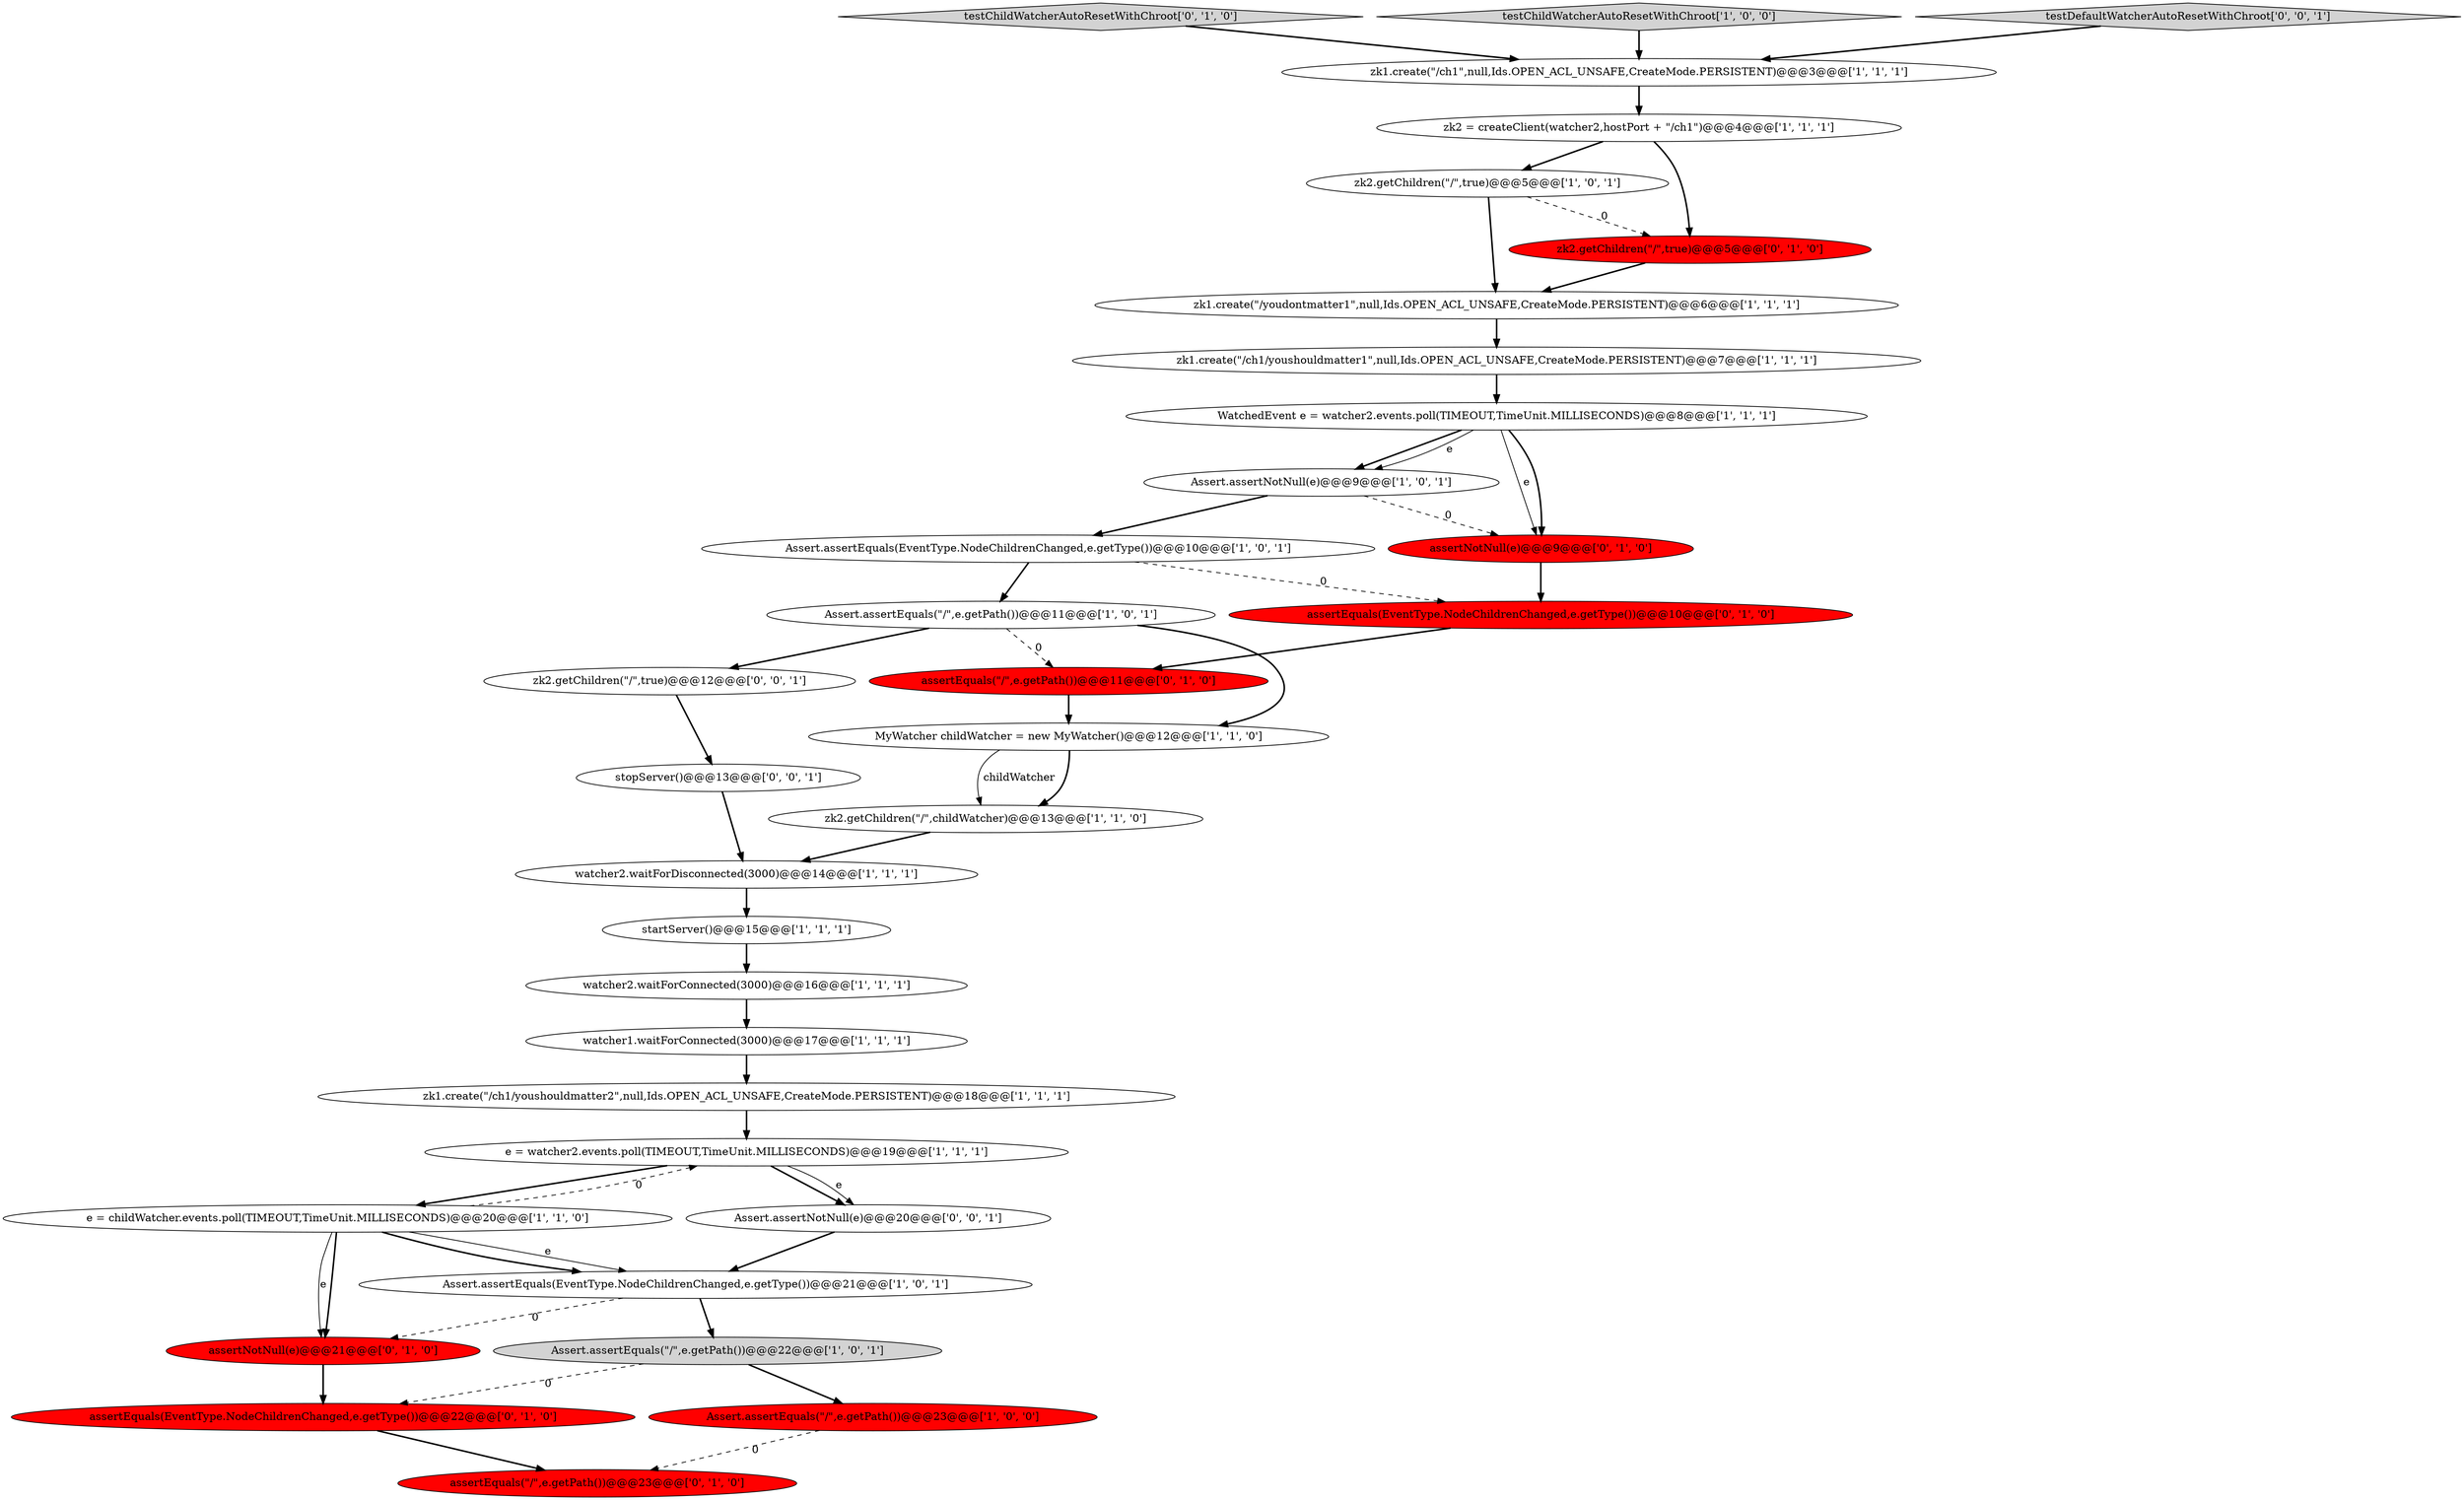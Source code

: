 digraph {
30 [style = filled, label = "zk2.getChildren(\"/\",true)@@@12@@@['0', '0', '1']", fillcolor = white, shape = ellipse image = "AAA0AAABBB3BBB"];
12 [style = filled, label = "zk2.getChildren(\"/\",childWatcher)@@@13@@@['1', '1', '0']", fillcolor = white, shape = ellipse image = "AAA0AAABBB1BBB"];
11 [style = filled, label = "watcher1.waitForConnected(3000)@@@17@@@['1', '1', '1']", fillcolor = white, shape = ellipse image = "AAA0AAABBB1BBB"];
26 [style = filled, label = "assertEquals(EventType.NodeChildrenChanged,e.getType())@@@10@@@['0', '1', '0']", fillcolor = red, shape = ellipse image = "AAA1AAABBB2BBB"];
17 [style = filled, label = "zk2.getChildren(\"/\",true)@@@5@@@['1', '0', '1']", fillcolor = white, shape = ellipse image = "AAA0AAABBB1BBB"];
29 [style = filled, label = "assertEquals(EventType.NodeChildrenChanged,e.getType())@@@22@@@['0', '1', '0']", fillcolor = red, shape = ellipse image = "AAA1AAABBB2BBB"];
6 [style = filled, label = "zk1.create(\"/youdontmatter1\",null,Ids.OPEN_ACL_UNSAFE,CreateMode.PERSISTENT)@@@6@@@['1', '1', '1']", fillcolor = white, shape = ellipse image = "AAA0AAABBB1BBB"];
15 [style = filled, label = "zk1.create(\"/ch1/youshouldmatter2\",null,Ids.OPEN_ACL_UNSAFE,CreateMode.PERSISTENT)@@@18@@@['1', '1', '1']", fillcolor = white, shape = ellipse image = "AAA0AAABBB1BBB"];
4 [style = filled, label = "zk1.create(\"/ch1\",null,Ids.OPEN_ACL_UNSAFE,CreateMode.PERSISTENT)@@@3@@@['1', '1', '1']", fillcolor = white, shape = ellipse image = "AAA0AAABBB1BBB"];
8 [style = filled, label = "startServer()@@@15@@@['1', '1', '1']", fillcolor = white, shape = ellipse image = "AAA0AAABBB1BBB"];
20 [style = filled, label = "Assert.assertNotNull(e)@@@9@@@['1', '0', '1']", fillcolor = white, shape = ellipse image = "AAA0AAABBB1BBB"];
1 [style = filled, label = "Assert.assertEquals(\"/\",e.getPath())@@@22@@@['1', '0', '1']", fillcolor = lightgray, shape = ellipse image = "AAA0AAABBB1BBB"];
2 [style = filled, label = "WatchedEvent e = watcher2.events.poll(TIMEOUT,TimeUnit.MILLISECONDS)@@@8@@@['1', '1', '1']", fillcolor = white, shape = ellipse image = "AAA0AAABBB1BBB"];
0 [style = filled, label = "Assert.assertEquals(\"/\",e.getPath())@@@23@@@['1', '0', '0']", fillcolor = red, shape = ellipse image = "AAA1AAABBB1BBB"];
21 [style = filled, label = "e = childWatcher.events.poll(TIMEOUT,TimeUnit.MILLISECONDS)@@@20@@@['1', '1', '0']", fillcolor = white, shape = ellipse image = "AAA0AAABBB1BBB"];
27 [style = filled, label = "testChildWatcherAutoResetWithChroot['0', '1', '0']", fillcolor = lightgray, shape = diamond image = "AAA0AAABBB2BBB"];
18 [style = filled, label = "MyWatcher childWatcher = new MyWatcher()@@@12@@@['1', '1', '0']", fillcolor = white, shape = ellipse image = "AAA0AAABBB1BBB"];
13 [style = filled, label = "Assert.assertEquals(EventType.NodeChildrenChanged,e.getType())@@@21@@@['1', '0', '1']", fillcolor = white, shape = ellipse image = "AAA0AAABBB1BBB"];
10 [style = filled, label = "testChildWatcherAutoResetWithChroot['1', '0', '0']", fillcolor = lightgray, shape = diamond image = "AAA0AAABBB1BBB"];
23 [style = filled, label = "assertEquals(\"/\",e.getPath())@@@11@@@['0', '1', '0']", fillcolor = red, shape = ellipse image = "AAA1AAABBB2BBB"];
22 [style = filled, label = "zk2.getChildren(\"/\",true)@@@5@@@['0', '1', '0']", fillcolor = red, shape = ellipse image = "AAA1AAABBB2BBB"];
24 [style = filled, label = "assertEquals(\"/\",e.getPath())@@@23@@@['0', '1', '0']", fillcolor = red, shape = ellipse image = "AAA1AAABBB2BBB"];
7 [style = filled, label = "zk2 = createClient(watcher2,hostPort + \"/ch1\")@@@4@@@['1', '1', '1']", fillcolor = white, shape = ellipse image = "AAA0AAABBB1BBB"];
14 [style = filled, label = "Assert.assertEquals(EventType.NodeChildrenChanged,e.getType())@@@10@@@['1', '0', '1']", fillcolor = white, shape = ellipse image = "AAA0AAABBB1BBB"];
3 [style = filled, label = "watcher2.waitForDisconnected(3000)@@@14@@@['1', '1', '1']", fillcolor = white, shape = ellipse image = "AAA0AAABBB1BBB"];
25 [style = filled, label = "assertNotNull(e)@@@21@@@['0', '1', '0']", fillcolor = red, shape = ellipse image = "AAA1AAABBB2BBB"];
33 [style = filled, label = "testDefaultWatcherAutoResetWithChroot['0', '0', '1']", fillcolor = lightgray, shape = diamond image = "AAA0AAABBB3BBB"];
28 [style = filled, label = "assertNotNull(e)@@@9@@@['0', '1', '0']", fillcolor = red, shape = ellipse image = "AAA1AAABBB2BBB"];
16 [style = filled, label = "watcher2.waitForConnected(3000)@@@16@@@['1', '1', '1']", fillcolor = white, shape = ellipse image = "AAA0AAABBB1BBB"];
32 [style = filled, label = "stopServer()@@@13@@@['0', '0', '1']", fillcolor = white, shape = ellipse image = "AAA0AAABBB3BBB"];
5 [style = filled, label = "e = watcher2.events.poll(TIMEOUT,TimeUnit.MILLISECONDS)@@@19@@@['1', '1', '1']", fillcolor = white, shape = ellipse image = "AAA0AAABBB1BBB"];
9 [style = filled, label = "zk1.create(\"/ch1/youshouldmatter1\",null,Ids.OPEN_ACL_UNSAFE,CreateMode.PERSISTENT)@@@7@@@['1', '1', '1']", fillcolor = white, shape = ellipse image = "AAA0AAABBB1BBB"];
19 [style = filled, label = "Assert.assertEquals(\"/\",e.getPath())@@@11@@@['1', '0', '1']", fillcolor = white, shape = ellipse image = "AAA0AAABBB1BBB"];
31 [style = filled, label = "Assert.assertNotNull(e)@@@20@@@['0', '0', '1']", fillcolor = white, shape = ellipse image = "AAA0AAABBB3BBB"];
8->16 [style = bold, label=""];
2->20 [style = bold, label=""];
19->18 [style = bold, label=""];
7->17 [style = bold, label=""];
16->11 [style = bold, label=""];
21->25 [style = solid, label="e"];
17->6 [style = bold, label=""];
9->2 [style = bold, label=""];
31->13 [style = bold, label=""];
33->4 [style = bold, label=""];
20->28 [style = dashed, label="0"];
1->29 [style = dashed, label="0"];
18->12 [style = bold, label=""];
14->19 [style = bold, label=""];
28->26 [style = bold, label=""];
20->14 [style = bold, label=""];
30->32 [style = bold, label=""];
1->0 [style = bold, label=""];
21->25 [style = bold, label=""];
25->29 [style = bold, label=""];
13->25 [style = dashed, label="0"];
4->7 [style = bold, label=""];
15->5 [style = bold, label=""];
11->15 [style = bold, label=""];
13->1 [style = bold, label=""];
14->26 [style = dashed, label="0"];
21->5 [style = dashed, label="0"];
5->21 [style = bold, label=""];
7->22 [style = bold, label=""];
27->4 [style = bold, label=""];
19->23 [style = dashed, label="0"];
5->31 [style = bold, label=""];
2->20 [style = solid, label="e"];
2->28 [style = solid, label="e"];
21->13 [style = solid, label="e"];
3->8 [style = bold, label=""];
26->23 [style = bold, label=""];
18->12 [style = solid, label="childWatcher"];
10->4 [style = bold, label=""];
0->24 [style = dashed, label="0"];
22->6 [style = bold, label=""];
12->3 [style = bold, label=""];
6->9 [style = bold, label=""];
5->31 [style = solid, label="e"];
29->24 [style = bold, label=""];
32->3 [style = bold, label=""];
2->28 [style = bold, label=""];
23->18 [style = bold, label=""];
21->13 [style = bold, label=""];
19->30 [style = bold, label=""];
17->22 [style = dashed, label="0"];
}
